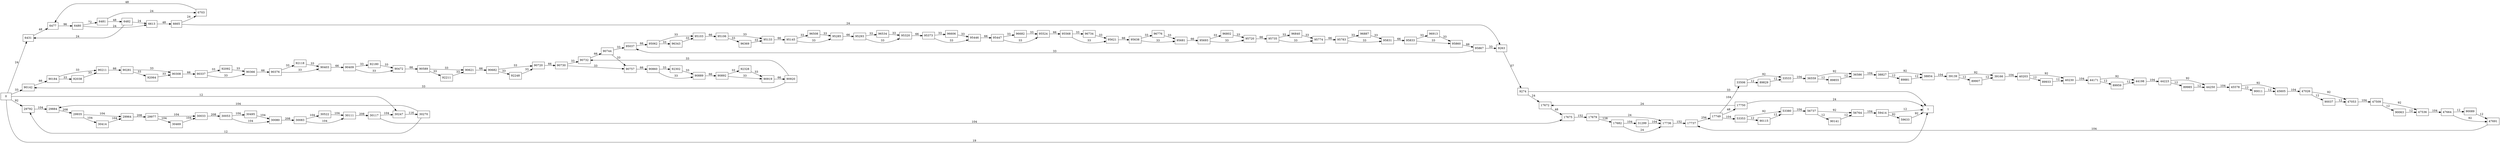 digraph {
	graph [rankdir=LR]
	node [shape=rectangle]
	6431 -> 6477 [label=48]
	6477 -> 6480 [label=96]
	6480 -> 6481 [label=72]
	6480 -> 6613 [label=24]
	6481 -> 6482 [label=48]
	6481 -> 6703 [label=24]
	6482 -> 6431 [label=24]
	6482 -> 6613 [label=24]
	6613 -> 6665 [label=48]
	6665 -> 6703 [label=24]
	6665 -> 9263 [label=24]
	6703 -> 6477 [label=48]
	9263 -> 9274 [label=57]
	9274 -> 17672 [label=24]
	9274 -> 1 [label=33]
	17672 -> 17675 [label=48]
	17675 -> 17679 [label=152]
	17679 -> 17682 [label=128]
	17679 -> 17736 [label=24]
	17682 -> 17736 [label=24]
	17682 -> 31299 [label=104]
	17736 -> 17737 [label=152]
	17737 -> 17749 [label=256]
	17749 -> 17750 [label=48]
	17749 -> 33506 [label=104]
	17749 -> 53353 [label=104]
	17750 -> 17672 [label=24]
	17750 -> 1 [label=24]
	29792 -> 29884 [label=104]
	29884 -> 29935 [label=208]
	29935 -> 29964 [label=104]
	29935 -> 30414 [label=104]
	29964 -> 29977 [label=208]
	29977 -> 30033 [label=104]
	29977 -> 30469 [label=104]
	30033 -> 30053 [label=208]
	30053 -> 30080 [label=104]
	30053 -> 30495 [label=104]
	30080 -> 30083 [label=208]
	30083 -> 30111 [label=104]
	30083 -> 30522 [label=104]
	30111 -> 30117 [label=208]
	30117 -> 30247 [label=104]
	30117 -> 17675 [label=104]
	30247 -> 30270 [label=116]
	30270 -> 29884 [label=104]
	30270 -> 29792 [label=12]
	30414 -> 29964 [label=104]
	30469 -> 30033 [label=104]
	30495 -> 30080 [label=104]
	30522 -> 30111 [label=104]
	31299 -> 17736 [label=104]
	33506 -> 33533 [label=92]
	33506 -> 89829 [label=12]
	33533 -> 36559 [label=104]
	36559 -> 36586 [label=92]
	36559 -> 89855 [label=12]
	36586 -> 38827 [label=104]
	38827 -> 38854 [label=92]
	38827 -> 89881 [label=12]
	38854 -> 39139 [label=104]
	39139 -> 39166 [label=92]
	39139 -> 89907 [label=12]
	39166 -> 40203 [label=104]
	40203 -> 40230 [label=92]
	40203 -> 89933 [label=12]
	40230 -> 44171 [label=104]
	44171 -> 44198 [label=92]
	44171 -> 89959 [label=12]
	44198 -> 44223 [label=104]
	44223 -> 44250 [label=92]
	44223 -> 89985 [label=12]
	44250 -> 45578 [label=104]
	45578 -> 45605 [label=92]
	45578 -> 90011 [label=12]
	45605 -> 47026 [label=104]
	47026 -> 47053 [label=92]
	47026 -> 90037 [label=12]
	47053 -> 47509 [label=104]
	47509 -> 47536 [label=92]
	47509 -> 90063 [label=12]
	47536 -> 47664 [label=104]
	47664 -> 47691 [label=92]
	47664 -> 90089 [label=12]
	47691 -> 17737 [label=104]
	53353 -> 53380 [label=92]
	53353 -> 90115 [label=12]
	53380 -> 56737 [label=104]
	56737 -> 56764 [label=92]
	56737 -> 90141 [label=12]
	56764 -> 59414 [label=104]
	59414 -> 1 [label=12]
	59414 -> 59633 [label=92]
	59633 -> 1 [label=92]
	89829 -> 33533 [label=12]
	89855 -> 36586 [label=12]
	89881 -> 38854 [label=12]
	89907 -> 39166 [label=12]
	89933 -> 40230 [label=12]
	89959 -> 44198 [label=12]
	89985 -> 44250 [label=12]
	90011 -> 45605 [label=12]
	90037 -> 47053 [label=12]
	90063 -> 47536 [label=12]
	90089 -> 47691 [label=12]
	90115 -> 53380 [label=12]
	90141 -> 56764 [label=12]
	90142 -> 90184 [label=66]
	90184 -> 90211 [label=33]
	90184 -> 92038 [label=33]
	90211 -> 90281 [label=66]
	90281 -> 90308 [label=33]
	90281 -> 92064 [label=33]
	90308 -> 90337 [label=66]
	90337 -> 90366 [label=33]
	90337 -> 92092 [label=33]
	90366 -> 90376 [label=66]
	90376 -> 90403 [label=33]
	90376 -> 92118 [label=33]
	90403 -> 90409 [label=66]
	90409 -> 90472 [label=33]
	90409 -> 92180 [label=33]
	90472 -> 90589 [label=66]
	90589 -> 90621 [label=33]
	90589 -> 92211 [label=33]
	90621 -> 90682 [label=66]
	90682 -> 90720 [label=33]
	90682 -> 92248 [label=33]
	90720 -> 90730 [label=66]
	90730 -> 90732 [label=33]
	90730 -> 90757 [label=33]
	90732 -> 90744 [label=66]
	90744 -> 90757 [label=33]
	90744 -> 95037 [label=33]
	90757 -> 90860 [label=66]
	90860 -> 90889 [label=33]
	90860 -> 92302 [label=33]
	90889 -> 90892 [label=66]
	90892 -> 90919 [label=33]
	90892 -> 92328 [label=33]
	90919 -> 90920 [label=66]
	90920 -> 90142 [label=33]
	90920 -> 90732 [label=33]
	92038 -> 90211 [label=33]
	92064 -> 90308 [label=33]
	92092 -> 90366 [label=33]
	92118 -> 90403 [label=33]
	92180 -> 90472 [label=33]
	92211 -> 90621 [label=33]
	92248 -> 90720 [label=33]
	92302 -> 90889 [label=33]
	92328 -> 90919 [label=33]
	95037 -> 95062 [label=66]
	95062 -> 95103 [label=33]
	95062 -> 96343 [label=33]
	95103 -> 95106 [label=66]
	95106 -> 95133 [label=33]
	95106 -> 96369 [label=33]
	95133 -> 95145 [label=66]
	95145 -> 95285 [label=33]
	95145 -> 96508 [label=33]
	95285 -> 95293 [label=66]
	95293 -> 95320 [label=33]
	95293 -> 96534 [label=33]
	95320 -> 95373 [label=66]
	95373 -> 95446 [label=33]
	95373 -> 96606 [label=33]
	95446 -> 95447 [label=66]
	95447 -> 95524 [label=33]
	95447 -> 96682 [label=33]
	95524 -> 95568 [label=66]
	95568 -> 95621 [label=33]
	95568 -> 96734 [label=33]
	95621 -> 95638 [label=66]
	95638 -> 95681 [label=33]
	95638 -> 96776 [label=33]
	95681 -> 95693 [label=66]
	95693 -> 95720 [label=33]
	95693 -> 96802 [label=33]
	95720 -> 95735 [label=66]
	95735 -> 95774 [label=33]
	95735 -> 96840 [label=33]
	95774 -> 95783 [label=66]
	95783 -> 95831 [label=33]
	95783 -> 96887 [label=33]
	95831 -> 95833 [label=66]
	95833 -> 95860 [label=33]
	95833 -> 96913 [label=33]
	95860 -> 95867 [label=66]
	95867 -> 95037 [label=33]
	95867 -> 9263 [label=33]
	96343 -> 95103 [label=33]
	96369 -> 95133 [label=33]
	96508 -> 95285 [label=33]
	96534 -> 95320 [label=33]
	96606 -> 95446 [label=33]
	96682 -> 95524 [label=33]
	96734 -> 95621 [label=33]
	96776 -> 95681 [label=33]
	96802 -> 95720 [label=33]
	96840 -> 95774 [label=33]
	96887 -> 95831 [label=33]
	96913 -> 95860 [label=33]
	0 -> 29792 [label=92]
	0 -> 90142 [label=33]
	0 -> 6431 [label=24]
	0 -> 1 [label=19]
	0 -> 30247 [label=12]
}
